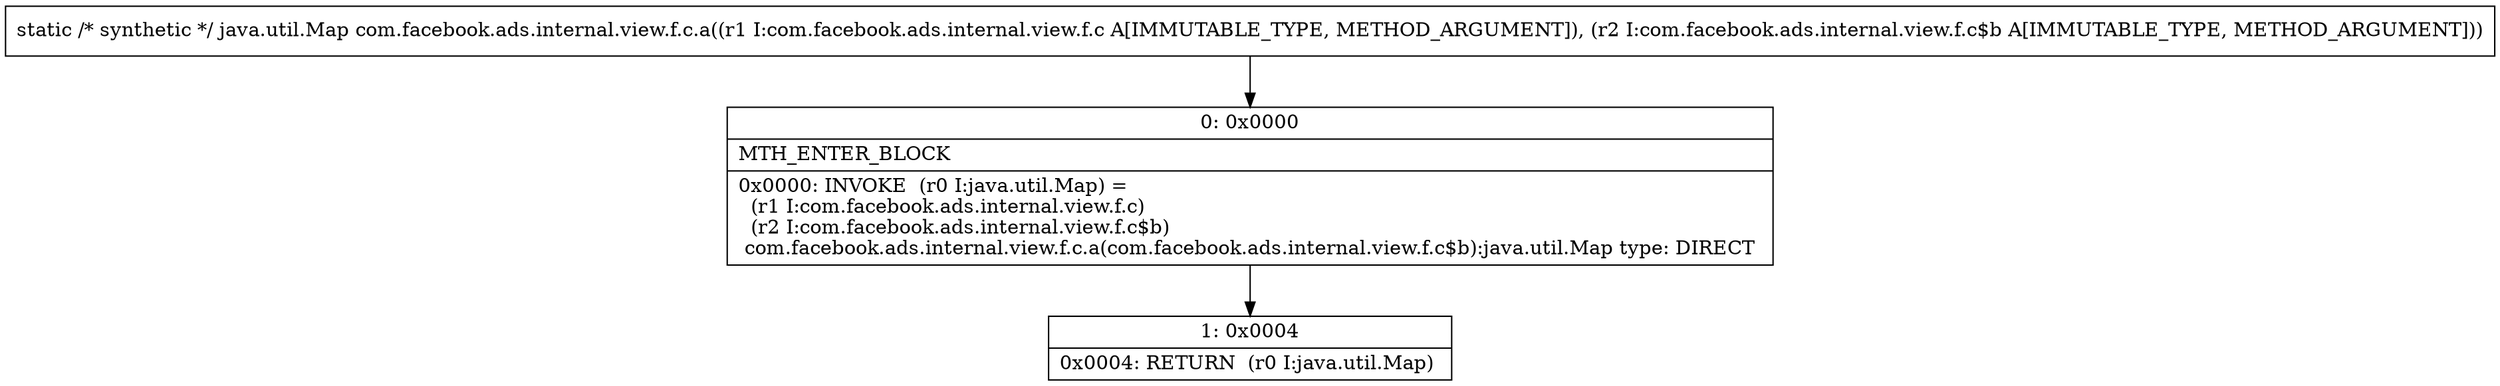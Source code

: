 digraph "CFG forcom.facebook.ads.internal.view.f.c.a(Lcom\/facebook\/ads\/internal\/view\/f\/c;Lcom\/facebook\/ads\/internal\/view\/f\/c$b;)Ljava\/util\/Map;" {
Node_0 [shape=record,label="{0\:\ 0x0000|MTH_ENTER_BLOCK\l|0x0000: INVOKE  (r0 I:java.util.Map) = \l  (r1 I:com.facebook.ads.internal.view.f.c)\l  (r2 I:com.facebook.ads.internal.view.f.c$b)\l com.facebook.ads.internal.view.f.c.a(com.facebook.ads.internal.view.f.c$b):java.util.Map type: DIRECT \l}"];
Node_1 [shape=record,label="{1\:\ 0x0004|0x0004: RETURN  (r0 I:java.util.Map) \l}"];
MethodNode[shape=record,label="{static \/* synthetic *\/ java.util.Map com.facebook.ads.internal.view.f.c.a((r1 I:com.facebook.ads.internal.view.f.c A[IMMUTABLE_TYPE, METHOD_ARGUMENT]), (r2 I:com.facebook.ads.internal.view.f.c$b A[IMMUTABLE_TYPE, METHOD_ARGUMENT])) }"];
MethodNode -> Node_0;
Node_0 -> Node_1;
}

